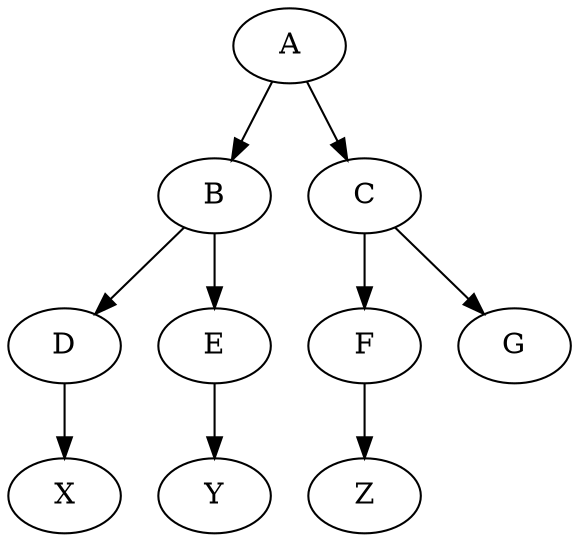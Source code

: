 digraph G {
compound=true
	A -> B;
	A -> C;
	B -> D;
	B -> E;
	C -> F;
	C -> G;
	D -> X;
	E -> Y;
	F -> Z;
}
